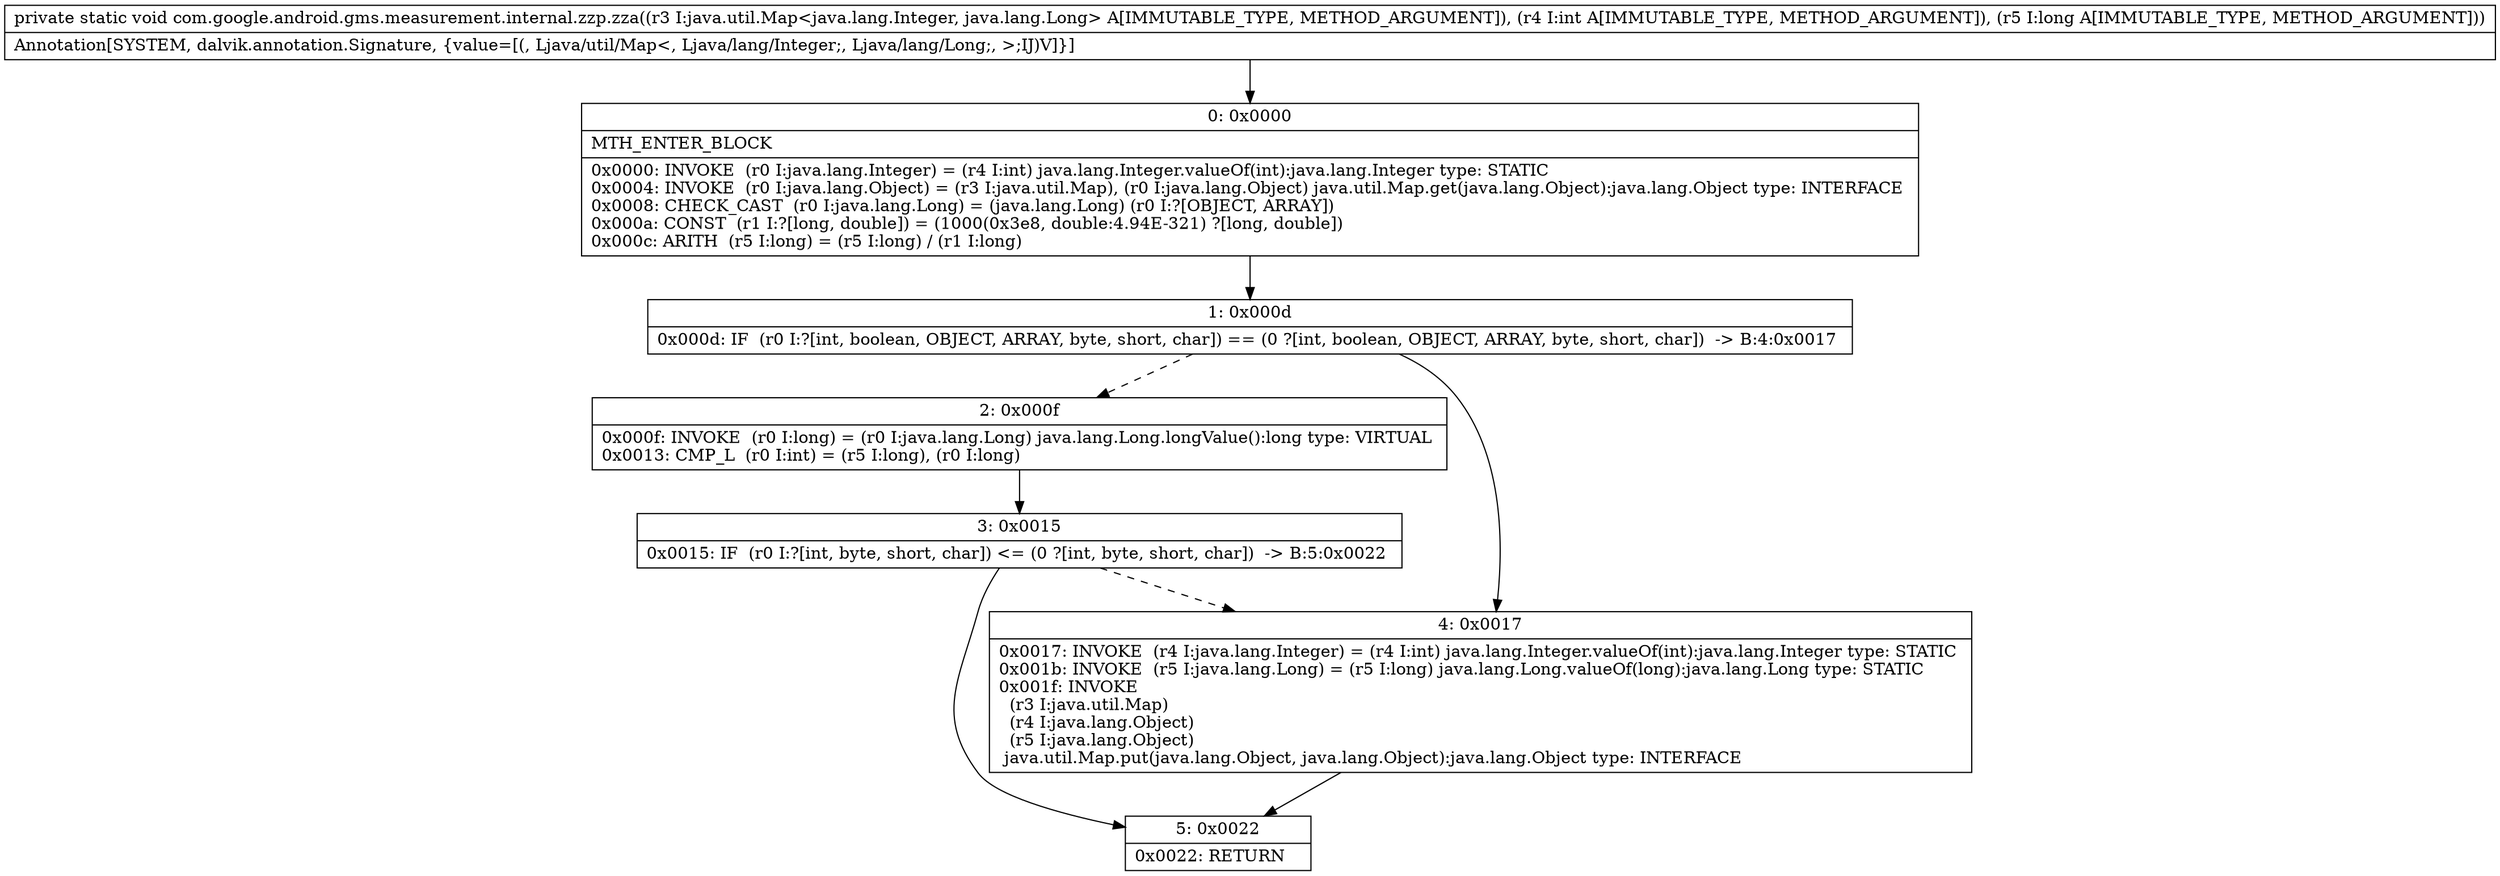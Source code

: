 digraph "CFG forcom.google.android.gms.measurement.internal.zzp.zza(Ljava\/util\/Map;IJ)V" {
Node_0 [shape=record,label="{0\:\ 0x0000|MTH_ENTER_BLOCK\l|0x0000: INVOKE  (r0 I:java.lang.Integer) = (r4 I:int) java.lang.Integer.valueOf(int):java.lang.Integer type: STATIC \l0x0004: INVOKE  (r0 I:java.lang.Object) = (r3 I:java.util.Map), (r0 I:java.lang.Object) java.util.Map.get(java.lang.Object):java.lang.Object type: INTERFACE \l0x0008: CHECK_CAST  (r0 I:java.lang.Long) = (java.lang.Long) (r0 I:?[OBJECT, ARRAY]) \l0x000a: CONST  (r1 I:?[long, double]) = (1000(0x3e8, double:4.94E\-321) ?[long, double]) \l0x000c: ARITH  (r5 I:long) = (r5 I:long) \/ (r1 I:long) \l}"];
Node_1 [shape=record,label="{1\:\ 0x000d|0x000d: IF  (r0 I:?[int, boolean, OBJECT, ARRAY, byte, short, char]) == (0 ?[int, boolean, OBJECT, ARRAY, byte, short, char])  \-\> B:4:0x0017 \l}"];
Node_2 [shape=record,label="{2\:\ 0x000f|0x000f: INVOKE  (r0 I:long) = (r0 I:java.lang.Long) java.lang.Long.longValue():long type: VIRTUAL \l0x0013: CMP_L  (r0 I:int) = (r5 I:long), (r0 I:long) \l}"];
Node_3 [shape=record,label="{3\:\ 0x0015|0x0015: IF  (r0 I:?[int, byte, short, char]) \<= (0 ?[int, byte, short, char])  \-\> B:5:0x0022 \l}"];
Node_4 [shape=record,label="{4\:\ 0x0017|0x0017: INVOKE  (r4 I:java.lang.Integer) = (r4 I:int) java.lang.Integer.valueOf(int):java.lang.Integer type: STATIC \l0x001b: INVOKE  (r5 I:java.lang.Long) = (r5 I:long) java.lang.Long.valueOf(long):java.lang.Long type: STATIC \l0x001f: INVOKE  \l  (r3 I:java.util.Map)\l  (r4 I:java.lang.Object)\l  (r5 I:java.lang.Object)\l java.util.Map.put(java.lang.Object, java.lang.Object):java.lang.Object type: INTERFACE \l}"];
Node_5 [shape=record,label="{5\:\ 0x0022|0x0022: RETURN   \l}"];
MethodNode[shape=record,label="{private static void com.google.android.gms.measurement.internal.zzp.zza((r3 I:java.util.Map\<java.lang.Integer, java.lang.Long\> A[IMMUTABLE_TYPE, METHOD_ARGUMENT]), (r4 I:int A[IMMUTABLE_TYPE, METHOD_ARGUMENT]), (r5 I:long A[IMMUTABLE_TYPE, METHOD_ARGUMENT]))  | Annotation[SYSTEM, dalvik.annotation.Signature, \{value=[(, Ljava\/util\/Map\<, Ljava\/lang\/Integer;, Ljava\/lang\/Long;, \>;IJ)V]\}]\l}"];
MethodNode -> Node_0;
Node_0 -> Node_1;
Node_1 -> Node_2[style=dashed];
Node_1 -> Node_4;
Node_2 -> Node_3;
Node_3 -> Node_4[style=dashed];
Node_3 -> Node_5;
Node_4 -> Node_5;
}

